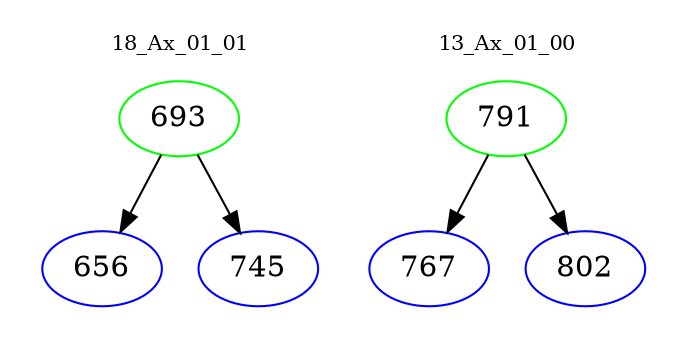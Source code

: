 digraph{
subgraph cluster_0 {
color = white
label = "18_Ax_01_01";
fontsize=10;
T0_693 [label="693", color="green"]
T0_693 -> T0_656 [color="black"]
T0_656 [label="656", color="blue"]
T0_693 -> T0_745 [color="black"]
T0_745 [label="745", color="blue"]
}
subgraph cluster_1 {
color = white
label = "13_Ax_01_00";
fontsize=10;
T1_791 [label="791", color="green"]
T1_791 -> T1_767 [color="black"]
T1_767 [label="767", color="blue"]
T1_791 -> T1_802 [color="black"]
T1_802 [label="802", color="blue"]
}
}
